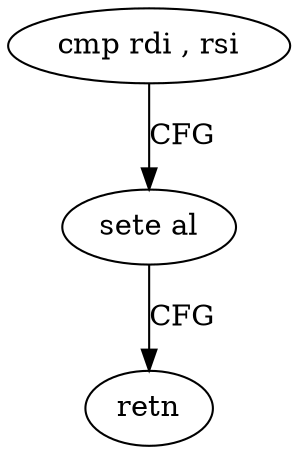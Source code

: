 digraph "func" {
"4220752" [label = "cmp rdi , rsi" ]
"4220755" [label = "sete al" ]
"4220758" [label = "retn" ]
"4220752" -> "4220755" [ label = "CFG" ]
"4220755" -> "4220758" [ label = "CFG" ]
}
